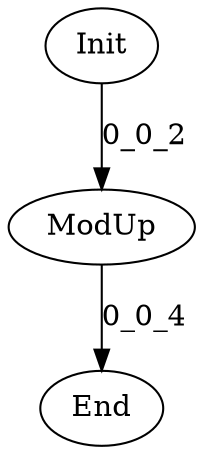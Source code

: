 digraph G {
Init[label="Init"];
End[label="End"];
ModUp[label="ModUp"];
Init -> ModUp[label="0_0_2"];
ModUp -> End[label="0_0_4"];
}
